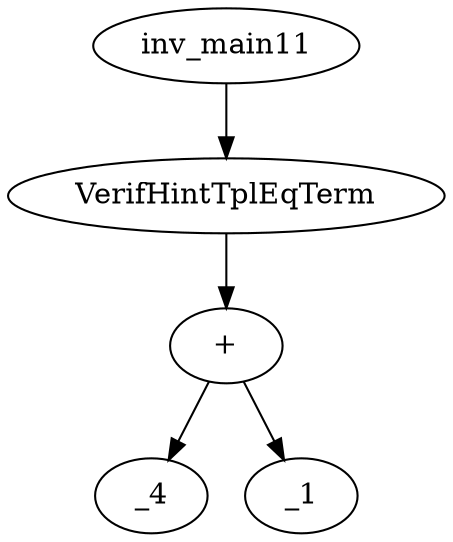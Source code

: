digraph dag {
0 [label="inv_main11"];
1 [label="VerifHintTplEqTerm"];
2 [label="+"];
3 [label="_4"];
4 [label="_1"];
0->1
1->2
2->4
2 -> 3
}
